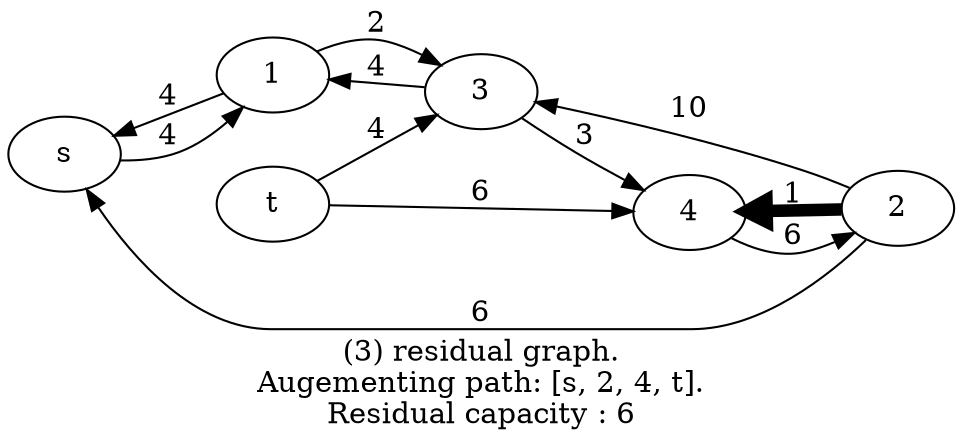 digraph g {
rankdir="LR";
label="(3) residual graph.
Augementing path: [s, 2, 4, t].
Residual capacity : 6";
 s -> 1 [label="4"]; 
 1 -> s [label="4"]; 
 1 -> 3 [label="2"]; 
 2 -> s [label="6"]; 
 2 -> 3 [label="10"]; 
 2 -> 4 [label="1", penwidth=6, color="bleu"]; 
 3 -> 1 [label="4"]; 
 3 -> 4 [label="3"]; 
 4 -> 2 [label="6"]; 
 t -> 3 [label="4"]; 
 t -> 4 [label="6"]; 
}